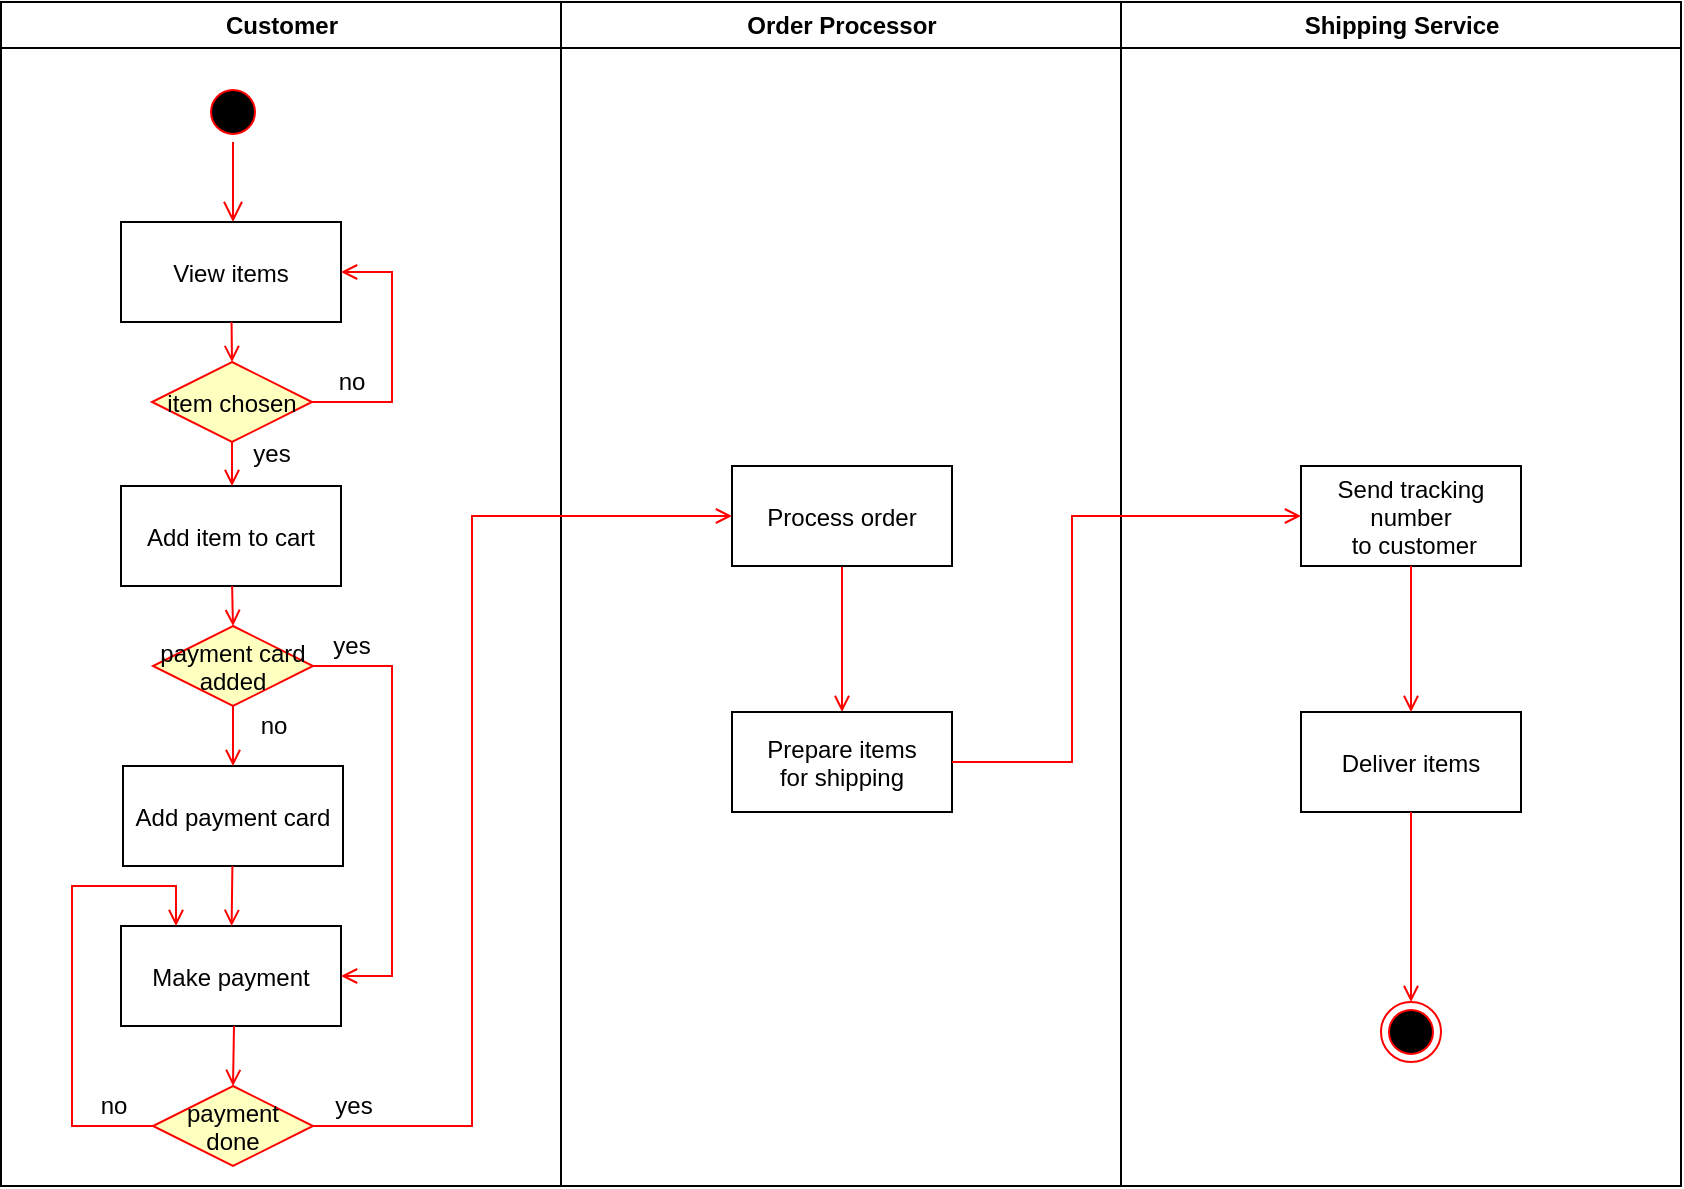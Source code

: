 <mxfile version="13.10.5" type="device"><diagram name="Page-1" id="e7e014a7-5840-1c2e-5031-d8a46d1fe8dd"><mxGraphModel dx="946" dy="576" grid="1" gridSize="10" guides="1" tooltips="1" connect="1" arrows="1" fold="1" page="1" pageScale="1" pageWidth="1169" pageHeight="826" background="#ffffff" math="0" shadow="0"><root><mxCell id="0"/><mxCell id="1" parent="0"/><mxCell id="2" value="Customer" style="swimlane;whiteSpace=wrap" parent="1" vertex="1"><mxGeometry x="164.5" y="128" width="280" height="592" as="geometry"/></mxCell><mxCell id="5" value="" style="ellipse;shape=startState;fillColor=#000000;strokeColor=#ff0000;" parent="2" vertex="1"><mxGeometry x="101" y="40" width="30" height="30" as="geometry"/></mxCell><mxCell id="6" value="" style="edgeStyle=elbowEdgeStyle;elbow=horizontal;verticalAlign=bottom;endArrow=open;endSize=8;strokeColor=#FF0000;endFill=1;rounded=0" parent="2" source="5" target="7" edge="1"><mxGeometry x="100" y="40" as="geometry"><mxPoint x="115" y="110" as="targetPoint"/></mxGeometry></mxCell><mxCell id="7" value="View items" style="" parent="2" vertex="1"><mxGeometry x="60" y="110" width="110" height="50" as="geometry"/></mxCell><mxCell id="8" value="Add item to cart" style="" parent="2" vertex="1"><mxGeometry x="60" y="242" width="110" height="50" as="geometry"/></mxCell><mxCell id="9" value="" style="endArrow=open;strokeColor=#FF0000;endFill=1;rounded=0;entryX=0.5;entryY=0;entryDx=0;entryDy=0;" parent="2" source="7" target="A6pgYhfa2oe5eOMDp-b8-41" edge="1"><mxGeometry relative="1" as="geometry"/></mxCell><mxCell id="10" value="Add payment card" style="" parent="2" vertex="1"><mxGeometry x="61" y="382" width="110" height="50" as="geometry"/></mxCell><mxCell id="11" value="" style="endArrow=open;strokeColor=#FF0000;endFill=1;rounded=0;entryX=0.5;entryY=0;entryDx=0;entryDy=0;" parent="2" source="8" target="A6pgYhfa2oe5eOMDp-b8-47" edge="1"><mxGeometry relative="1" as="geometry"/></mxCell><mxCell id="A6pgYhfa2oe5eOMDp-b8-41" value="item chosen" style="rhombus;fillColor=#ffffc0;strokeColor=#ff0000;" vertex="1" parent="2"><mxGeometry x="75.5" y="180" width="80" height="40" as="geometry"/></mxCell><mxCell id="A6pgYhfa2oe5eOMDp-b8-42" value="" style="endArrow=open;strokeColor=#FF0000;endFill=1;rounded=0;exitX=0.5;exitY=1;exitDx=0;exitDy=0;" edge="1" parent="2" source="A6pgYhfa2oe5eOMDp-b8-41"><mxGeometry relative="1" as="geometry"><mxPoint x="125.278" y="170" as="sourcePoint"/><mxPoint x="115.5" y="242" as="targetPoint"/></mxGeometry></mxCell><mxCell id="A6pgYhfa2oe5eOMDp-b8-43" value="" style="endArrow=open;strokeColor=#FF0000;endFill=1;rounded=0;entryX=1;entryY=0.5;entryDx=0;entryDy=0;exitX=1;exitY=0.5;exitDx=0;exitDy=0;" edge="1" parent="2" source="A6pgYhfa2oe5eOMDp-b8-41" target="7"><mxGeometry relative="1" as="geometry"><mxPoint x="135.278" y="180" as="sourcePoint"/><mxPoint x="135.5" y="200" as="targetPoint"/><Array as="points"><mxPoint x="195.5" y="200"/><mxPoint x="195.5" y="135"/></Array></mxGeometry></mxCell><mxCell id="A6pgYhfa2oe5eOMDp-b8-45" value="no" style="text;html=1;strokeColor=none;fillColor=none;align=center;verticalAlign=middle;whiteSpace=wrap;rounded=0;" vertex="1" parent="2"><mxGeometry x="155.5" y="180" width="40" height="20" as="geometry"/></mxCell><mxCell id="A6pgYhfa2oe5eOMDp-b8-46" value="yes" style="text;html=1;strokeColor=none;fillColor=none;align=center;verticalAlign=middle;whiteSpace=wrap;rounded=0;" vertex="1" parent="2"><mxGeometry x="115.5" y="216" width="40" height="20" as="geometry"/></mxCell><mxCell id="A6pgYhfa2oe5eOMDp-b8-47" value="payment card&#xa;added" style="rhombus;fillColor=#ffffc0;strokeColor=#ff0000;" vertex="1" parent="2"><mxGeometry x="76" y="312" width="80" height="40" as="geometry"/></mxCell><mxCell id="A6pgYhfa2oe5eOMDp-b8-48" value="" style="endArrow=open;strokeColor=#FF0000;endFill=1;rounded=0;entryX=0.5;entryY=0;entryDx=0;entryDy=0;exitX=0.5;exitY=1;exitDx=0;exitDy=0;" edge="1" parent="2" source="A6pgYhfa2oe5eOMDp-b8-47" target="10"><mxGeometry relative="1" as="geometry"><mxPoint x="125.556" y="302" as="sourcePoint"/><mxPoint x="126" y="322" as="targetPoint"/></mxGeometry></mxCell><mxCell id="A6pgYhfa2oe5eOMDp-b8-49" value="no" style="text;html=1;strokeColor=none;fillColor=none;align=center;verticalAlign=middle;whiteSpace=wrap;rounded=0;" vertex="1" parent="2"><mxGeometry x="116" y="352" width="40" height="20" as="geometry"/></mxCell><mxCell id="A6pgYhfa2oe5eOMDp-b8-50" value="Make payment" style="" vertex="1" parent="2"><mxGeometry x="60" y="462" width="110" height="50" as="geometry"/></mxCell><mxCell id="20" value="" style="endArrow=open;strokeColor=#FF0000;endFill=1;rounded=0" parent="2" source="10" target="A6pgYhfa2oe5eOMDp-b8-50" edge="1"><mxGeometry relative="1" as="geometry"/></mxCell><mxCell id="A6pgYhfa2oe5eOMDp-b8-51" value="yes" style="text;html=1;strokeColor=none;fillColor=none;align=center;verticalAlign=middle;whiteSpace=wrap;rounded=0;" vertex="1" parent="2"><mxGeometry x="155.5" y="312" width="40" height="20" as="geometry"/></mxCell><mxCell id="A6pgYhfa2oe5eOMDp-b8-52" value="" style="endArrow=open;strokeColor=#FF0000;endFill=1;rounded=0;exitX=1;exitY=0.5;exitDx=0;exitDy=0;entryX=1;entryY=0.5;entryDx=0;entryDy=0;" edge="1" parent="2" source="A6pgYhfa2oe5eOMDp-b8-47" target="A6pgYhfa2oe5eOMDp-b8-50"><mxGeometry relative="1" as="geometry"><mxPoint x="125.688" y="442" as="sourcePoint"/><mxPoint x="125.312" y="472" as="targetPoint"/><Array as="points"><mxPoint x="195.5" y="332"/><mxPoint x="195.5" y="487"/></Array></mxGeometry></mxCell><mxCell id="A6pgYhfa2oe5eOMDp-b8-56" value="payment&#xa;done" style="rhombus;fillColor=#ffffc0;strokeColor=#ff0000;" vertex="1" parent="2"><mxGeometry x="76" y="542" width="80" height="40" as="geometry"/></mxCell><mxCell id="A6pgYhfa2oe5eOMDp-b8-57" value="yes" style="text;html=1;strokeColor=none;fillColor=none;align=center;verticalAlign=middle;whiteSpace=wrap;rounded=0;" vertex="1" parent="2"><mxGeometry x="156.5" y="542" width="40" height="20" as="geometry"/></mxCell><mxCell id="A6pgYhfa2oe5eOMDp-b8-58" value="" style="endArrow=open;strokeColor=#FF0000;endFill=1;rounded=0;entryX=0.25;entryY=0;entryDx=0;entryDy=0;exitX=0;exitY=0.5;exitDx=0;exitDy=0;" edge="1" parent="2" source="A6pgYhfa2oe5eOMDp-b8-56" target="A6pgYhfa2oe5eOMDp-b8-50"><mxGeometry relative="1" as="geometry"><mxPoint x="125.278" y="170" as="sourcePoint"/><mxPoint x="125.5" y="190" as="targetPoint"/><Array as="points"><mxPoint x="35.5" y="562"/><mxPoint x="35.5" y="442"/><mxPoint x="87.5" y="442"/></Array></mxGeometry></mxCell><mxCell id="A6pgYhfa2oe5eOMDp-b8-59" value="no" style="text;html=1;strokeColor=none;fillColor=none;align=center;verticalAlign=middle;whiteSpace=wrap;rounded=0;" vertex="1" parent="2"><mxGeometry x="36" y="542" width="40" height="20" as="geometry"/></mxCell><mxCell id="3" value="Order Processor" style="swimlane;whiteSpace=wrap" parent="1" vertex="1"><mxGeometry x="444.5" y="128" width="280" height="592" as="geometry"/></mxCell><mxCell id="19" value="" style="endArrow=open;strokeColor=#FF0000;endFill=1;rounded=0;exitX=0.5;exitY=1;exitDx=0;exitDy=0;entryX=0.5;entryY=0;entryDx=0;entryDy=0;" parent="3" source="A6pgYhfa2oe5eOMDp-b8-54" target="A6pgYhfa2oe5eOMDp-b8-55" edge="1"><mxGeometry relative="1" as="geometry"><mxPoint x="75" y="270" as="sourcePoint"/><mxPoint x="75" y="325" as="targetPoint"/></mxGeometry></mxCell><mxCell id="A6pgYhfa2oe5eOMDp-b8-54" value="Process order" style="" vertex="1" parent="3"><mxGeometry x="85.5" y="232" width="110" height="50" as="geometry"/></mxCell><mxCell id="A6pgYhfa2oe5eOMDp-b8-55" value="Prepare items&#xa;for shipping" style="" vertex="1" parent="3"><mxGeometry x="85.5" y="355" width="110" height="50" as="geometry"/></mxCell><mxCell id="4" value="Shipping Service" style="swimlane;whiteSpace=wrap" parent="1" vertex="1"><mxGeometry x="724.5" y="128" width="280" height="592" as="geometry"/></mxCell><mxCell id="33" value="Deliver items" style="" parent="4" vertex="1"><mxGeometry x="90" y="355" width="110" height="50" as="geometry"/></mxCell><mxCell id="38" value="" style="ellipse;shape=endState;fillColor=#000000;strokeColor=#ff0000" parent="4" vertex="1"><mxGeometry x="130" y="500" width="30" height="30" as="geometry"/></mxCell><mxCell id="39" value="" style="endArrow=open;strokeColor=#FF0000;endFill=1;rounded=0" parent="4" source="33" target="38" edge="1"><mxGeometry relative="1" as="geometry"/></mxCell><mxCell id="A6pgYhfa2oe5eOMDp-b8-61" value="Send tracking &#xa;number&#xa; to customer" style="" vertex="1" parent="4"><mxGeometry x="90" y="232" width="110" height="50" as="geometry"/></mxCell><mxCell id="A6pgYhfa2oe5eOMDp-b8-62" value="" style="endArrow=open;strokeColor=#FF0000;endFill=1;rounded=0;exitX=0.5;exitY=1;exitDx=0;exitDy=0;entryX=0.5;entryY=0;entryDx=0;entryDy=0;" edge="1" parent="4" source="A6pgYhfa2oe5eOMDp-b8-61" target="33"><mxGeometry relative="1" as="geometry"><mxPoint x="155" y="415" as="sourcePoint"/><mxPoint x="155" y="510" as="targetPoint"/></mxGeometry></mxCell><mxCell id="A6pgYhfa2oe5eOMDp-b8-53" value="" style="endArrow=open;strokeColor=#FF0000;endFill=1;rounded=0;exitX=1;exitY=0.5;exitDx=0;exitDy=0;entryX=0;entryY=0.5;entryDx=0;entryDy=0;" edge="1" parent="1" source="A6pgYhfa2oe5eOMDp-b8-56" target="A6pgYhfa2oe5eOMDp-b8-54"><mxGeometry relative="1" as="geometry"><mxPoint x="290.188" y="570" as="sourcePoint"/><mxPoint x="470" y="640" as="targetPoint"/><Array as="points"><mxPoint x="400" y="690"/><mxPoint x="400" y="660"/><mxPoint x="400" y="385"/></Array></mxGeometry></mxCell><mxCell id="37" value="" style="edgeStyle=none;strokeColor=#FF0000;endArrow=open;endFill=1;rounded=0;exitX=1;exitY=0.5;exitDx=0;exitDy=0;entryX=0;entryY=0.5;entryDx=0;entryDy=0;" parent="1" target="A6pgYhfa2oe5eOMDp-b8-61" edge="1" source="A6pgYhfa2oe5eOMDp-b8-55"><mxGeometry width="100" height="100" relative="1" as="geometry"><mxPoint x="694.5" y="557.5" as="sourcePoint"/><mxPoint x="814.5" y="557.5" as="targetPoint"/><Array as="points"><mxPoint x="700" y="508"/><mxPoint x="700" y="385"/></Array></mxGeometry></mxCell><mxCell id="A6pgYhfa2oe5eOMDp-b8-60" value="" style="endArrow=open;strokeColor=#FF0000;endFill=1;rounded=0;entryX=0.5;entryY=0;entryDx=0;entryDy=0;" edge="1" parent="1" target="A6pgYhfa2oe5eOMDp-b8-56"><mxGeometry relative="1" as="geometry"><mxPoint x="281" y="640" as="sourcePoint"/><mxPoint x="289.812" y="600" as="targetPoint"/></mxGeometry></mxCell></root></mxGraphModel></diagram></mxfile>